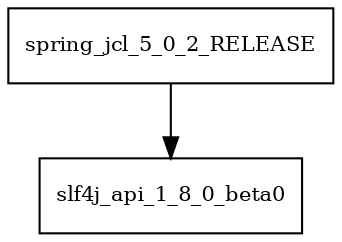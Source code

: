 digraph spring_jcl_5_0_2_RELEASE_dependencies {
  node [shape = box, fontsize=10.0];
  spring_jcl_5_0_2_RELEASE -> slf4j_api_1_8_0_beta0;
}

